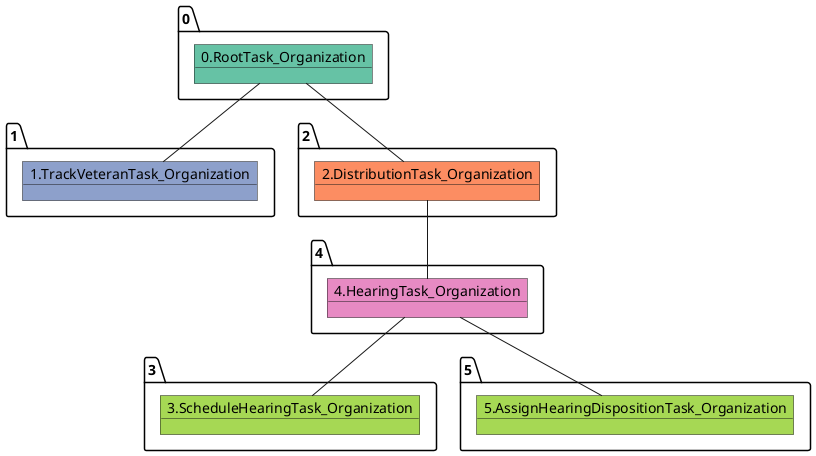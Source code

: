 @startuml
object 0.RootTask_Organization #66c2a5
object 1.TrackVeteranTask_Organization #8da0cb
object 2.DistributionTask_Organization #fc8d62
object 3.ScheduleHearingTask_Organization #a6d854
object 4.HearingTask_Organization #e78ac3
object 5.AssignHearingDispositionTask_Organization #a6d854
0.RootTask_Organization -- 1.TrackVeteranTask_Organization
0.RootTask_Organization -- 2.DistributionTask_Organization
4.HearingTask_Organization -- 3.ScheduleHearingTask_Organization
2.DistributionTask_Organization -- 4.HearingTask_Organization
4.HearingTask_Organization -- 5.AssignHearingDispositionTask_Organization
@enduml
